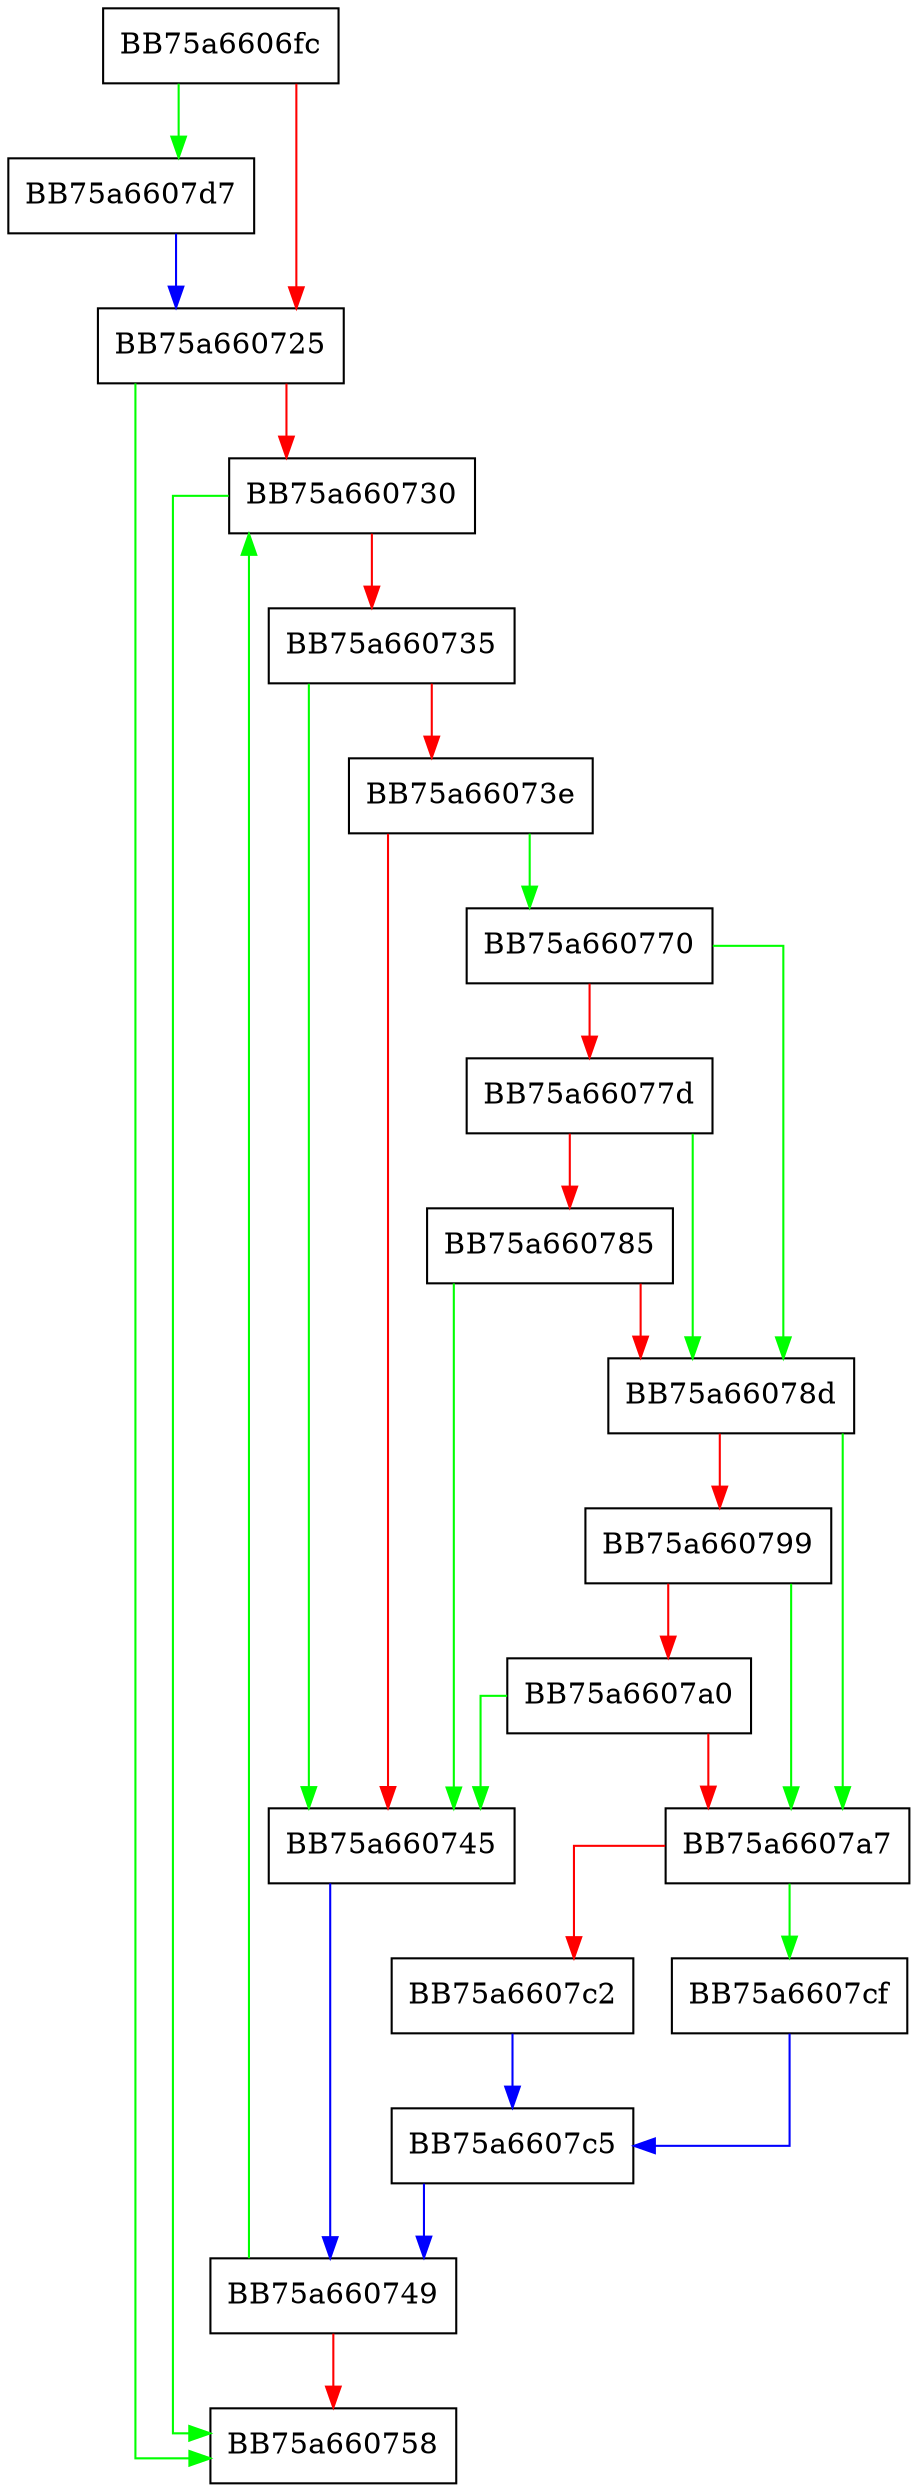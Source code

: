 digraph performPdfDeobfuscation {
  node [shape="box"];
  graph [splines=ortho];
  BB75a6606fc -> BB75a6607d7 [color="green"];
  BB75a6606fc -> BB75a660725 [color="red"];
  BB75a660725 -> BB75a660758 [color="green"];
  BB75a660725 -> BB75a660730 [color="red"];
  BB75a660730 -> BB75a660758 [color="green"];
  BB75a660730 -> BB75a660735 [color="red"];
  BB75a660735 -> BB75a660745 [color="green"];
  BB75a660735 -> BB75a66073e [color="red"];
  BB75a66073e -> BB75a660770 [color="green"];
  BB75a66073e -> BB75a660745 [color="red"];
  BB75a660745 -> BB75a660749 [color="blue"];
  BB75a660749 -> BB75a660730 [color="green"];
  BB75a660749 -> BB75a660758 [color="red"];
  BB75a660770 -> BB75a66078d [color="green"];
  BB75a660770 -> BB75a66077d [color="red"];
  BB75a66077d -> BB75a66078d [color="green"];
  BB75a66077d -> BB75a660785 [color="red"];
  BB75a660785 -> BB75a660745 [color="green"];
  BB75a660785 -> BB75a66078d [color="red"];
  BB75a66078d -> BB75a6607a7 [color="green"];
  BB75a66078d -> BB75a660799 [color="red"];
  BB75a660799 -> BB75a6607a7 [color="green"];
  BB75a660799 -> BB75a6607a0 [color="red"];
  BB75a6607a0 -> BB75a660745 [color="green"];
  BB75a6607a0 -> BB75a6607a7 [color="red"];
  BB75a6607a7 -> BB75a6607cf [color="green"];
  BB75a6607a7 -> BB75a6607c2 [color="red"];
  BB75a6607c2 -> BB75a6607c5 [color="blue"];
  BB75a6607c5 -> BB75a660749 [color="blue"];
  BB75a6607cf -> BB75a6607c5 [color="blue"];
  BB75a6607d7 -> BB75a660725 [color="blue"];
}